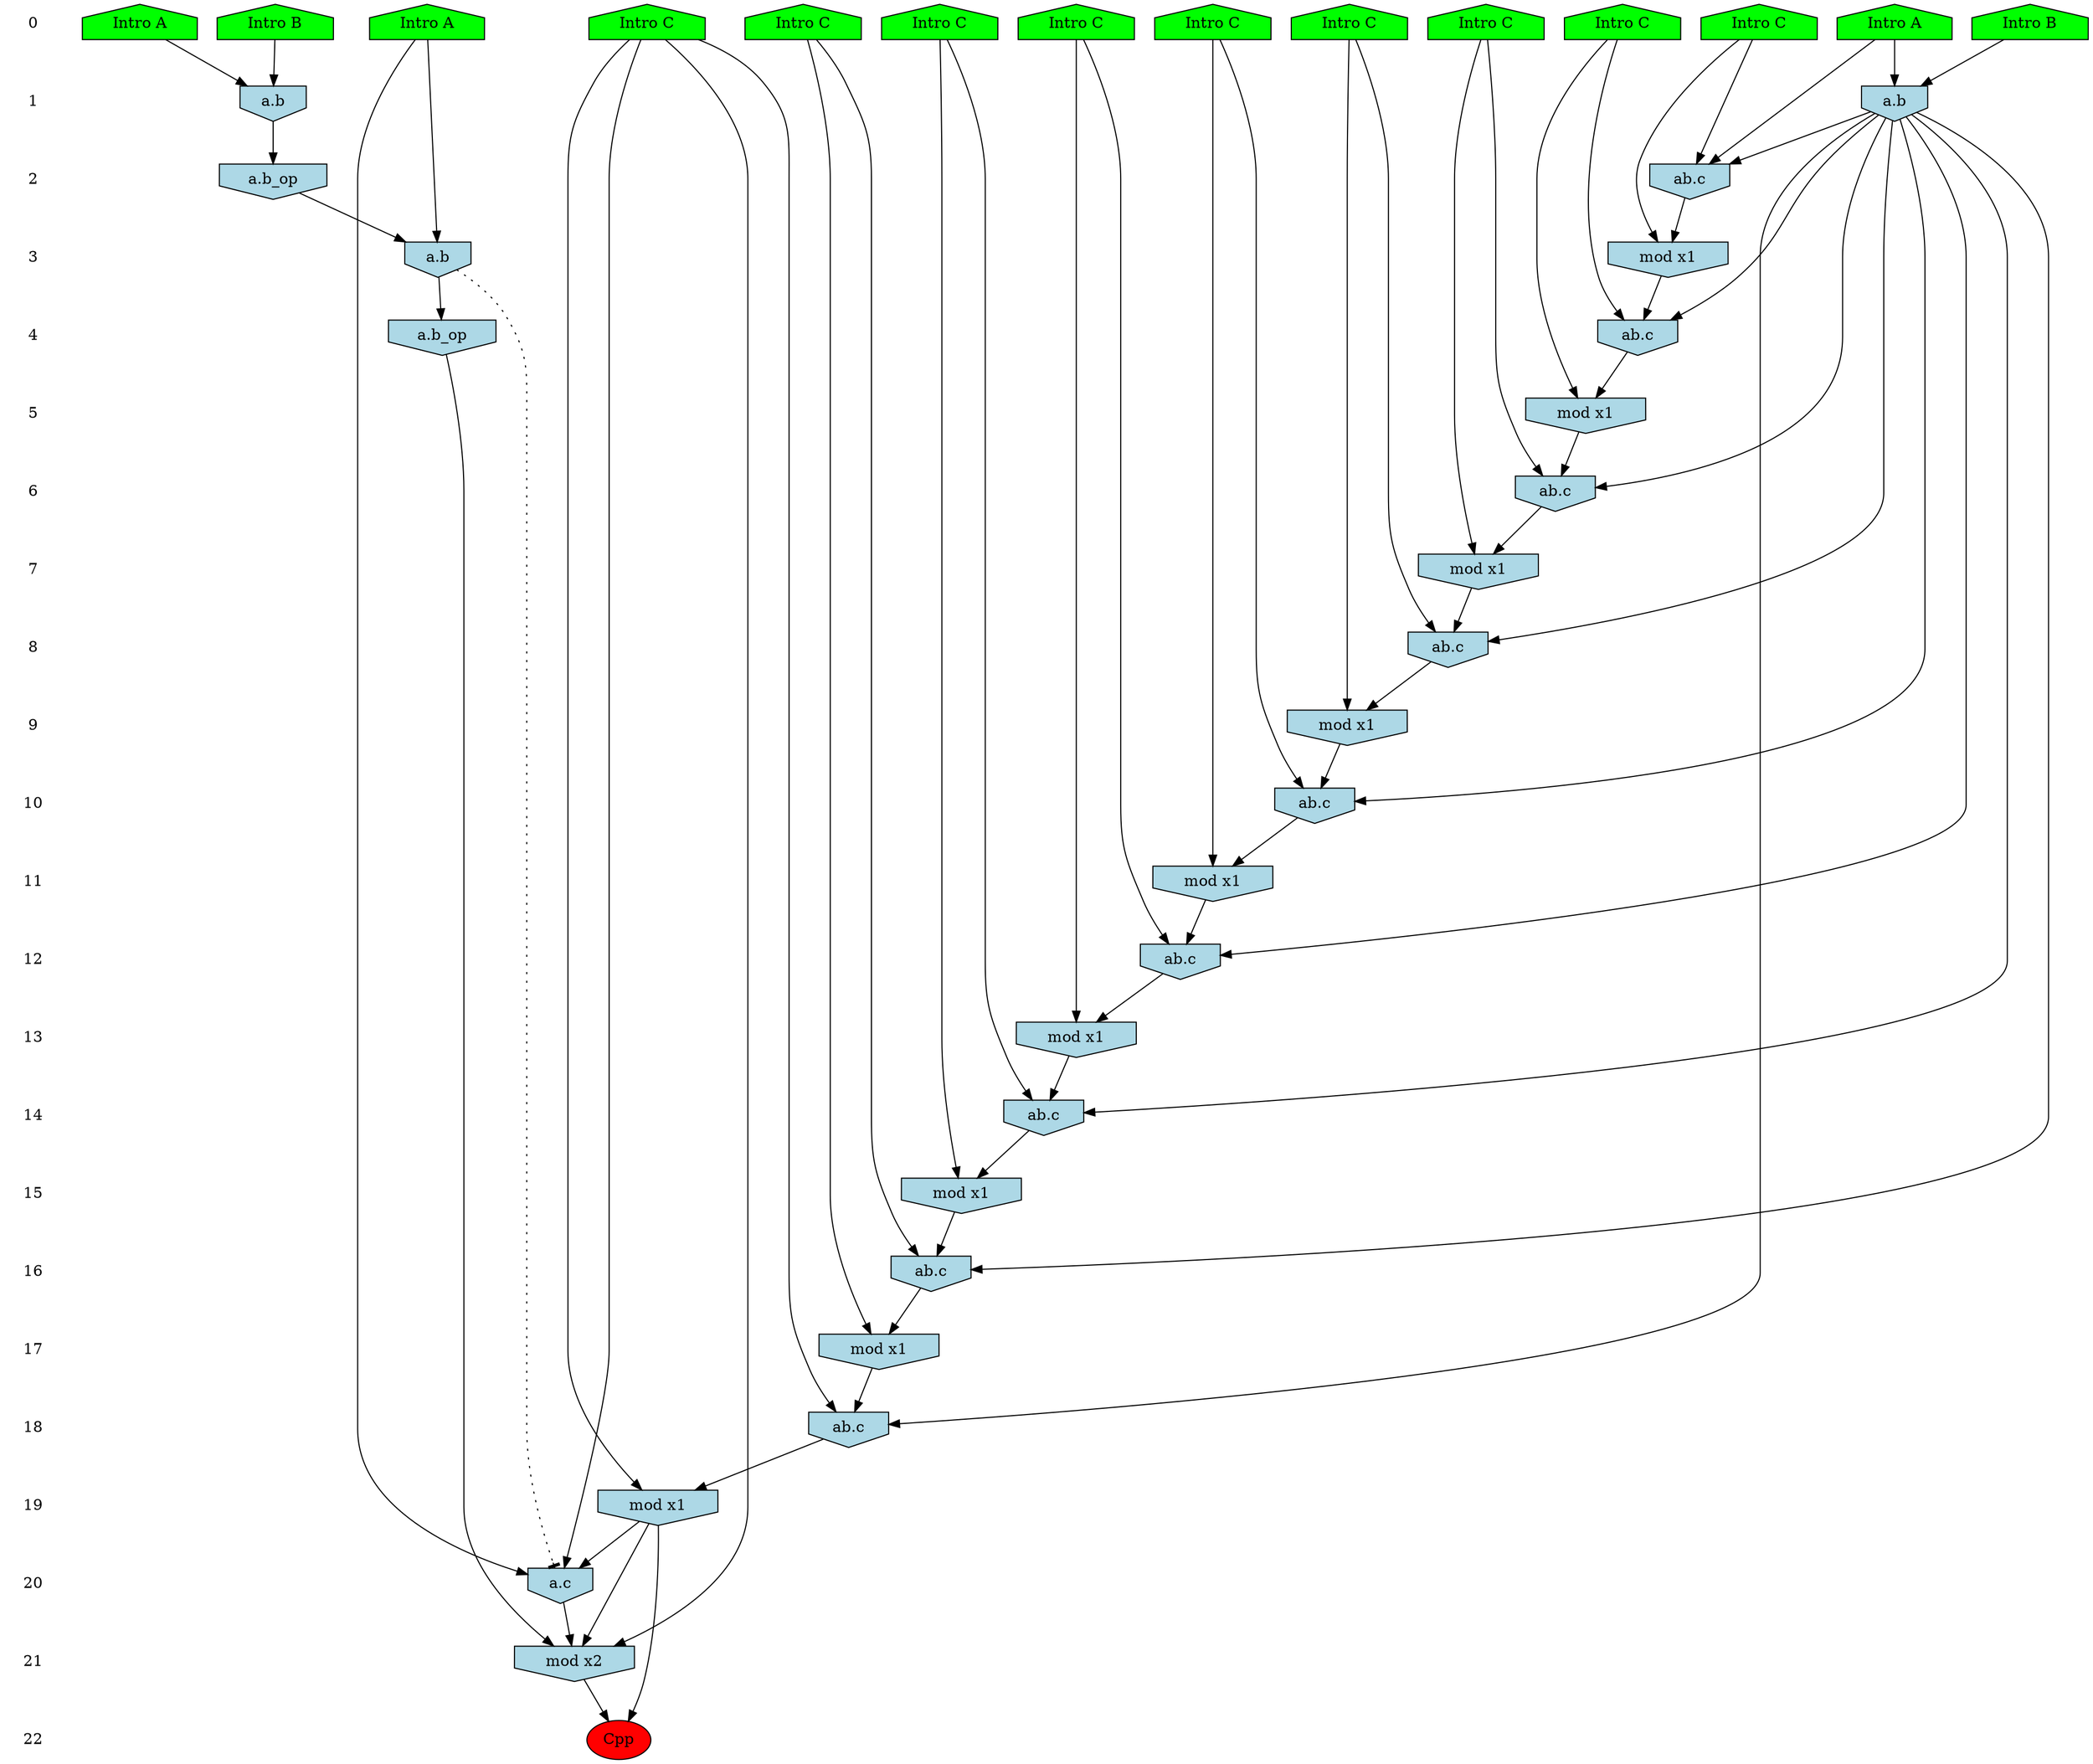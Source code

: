 /* Compression of 1 causal flows obtained in average at 1.849984E+01 t.u */
/* Compressed causal flows were: [3322] */
digraph G{
 ranksep=.5 ; 
{ rank = same ; "0" [shape=plaintext] ; node_1 [label ="Intro A", shape=house, style=filled, fillcolor=green] ;
node_2 [label ="Intro B", shape=house, style=filled, fillcolor=green] ;
node_3 [label ="Intro A", shape=house, style=filled, fillcolor=green] ;
node_4 [label ="Intro B", shape=house, style=filled, fillcolor=green] ;
node_5 [label ="Intro A", shape=house, style=filled, fillcolor=green] ;
node_6 [label ="Intro C", shape=house, style=filled, fillcolor=green] ;
node_7 [label ="Intro C", shape=house, style=filled, fillcolor=green] ;
node_8 [label ="Intro C", shape=house, style=filled, fillcolor=green] ;
node_9 [label ="Intro C", shape=house, style=filled, fillcolor=green] ;
node_10 [label ="Intro C", shape=house, style=filled, fillcolor=green] ;
node_11 [label ="Intro C", shape=house, style=filled, fillcolor=green] ;
node_12 [label ="Intro C", shape=house, style=filled, fillcolor=green] ;
node_13 [label ="Intro C", shape=house, style=filled, fillcolor=green] ;
node_14 [label ="Intro C", shape=house, style=filled, fillcolor=green] ;
}
{ rank = same ; "1" [shape=plaintext] ; node_15 [label="a.b", shape=invhouse, style=filled, fillcolor = lightblue] ;
node_19 [label="a.b", shape=invhouse, style=filled, fillcolor = lightblue] ;
}
{ rank = same ; "2" [shape=plaintext] ; node_16 [label="ab.c", shape=invhouse, style=filled, fillcolor = lightblue] ;
node_23 [label="a.b_op", shape=invhouse, style=filled, fillcolor = lightblue] ;
}
{ rank = same ; "3" [shape=plaintext] ; node_17 [label="mod x1", shape=invhouse, style=filled, fillcolor = lightblue] ;
node_37 [label="a.b", shape=invhouse, style=filled, fillcolor = lightblue] ;
}
{ rank = same ; "4" [shape=plaintext] ; node_18 [label="ab.c", shape=invhouse, style=filled, fillcolor = lightblue] ;
node_38 [label="a.b_op", shape=invhouse, style=filled, fillcolor = lightblue] ;
}
{ rank = same ; "5" [shape=plaintext] ; node_20 [label="mod x1", shape=invhouse, style=filled, fillcolor = lightblue] ;
}
{ rank = same ; "6" [shape=plaintext] ; node_21 [label="ab.c", shape=invhouse, style=filled, fillcolor = lightblue] ;
}
{ rank = same ; "7" [shape=plaintext] ; node_22 [label="mod x1", shape=invhouse, style=filled, fillcolor = lightblue] ;
}
{ rank = same ; "8" [shape=plaintext] ; node_24 [label="ab.c", shape=invhouse, style=filled, fillcolor = lightblue] ;
}
{ rank = same ; "9" [shape=plaintext] ; node_25 [label="mod x1", shape=invhouse, style=filled, fillcolor = lightblue] ;
}
{ rank = same ; "10" [shape=plaintext] ; node_26 [label="ab.c", shape=invhouse, style=filled, fillcolor = lightblue] ;
}
{ rank = same ; "11" [shape=plaintext] ; node_27 [label="mod x1", shape=invhouse, style=filled, fillcolor = lightblue] ;
}
{ rank = same ; "12" [shape=plaintext] ; node_28 [label="ab.c", shape=invhouse, style=filled, fillcolor = lightblue] ;
}
{ rank = same ; "13" [shape=plaintext] ; node_29 [label="mod x1", shape=invhouse, style=filled, fillcolor = lightblue] ;
}
{ rank = same ; "14" [shape=plaintext] ; node_30 [label="ab.c", shape=invhouse, style=filled, fillcolor = lightblue] ;
}
{ rank = same ; "15" [shape=plaintext] ; node_31 [label="mod x1", shape=invhouse, style=filled, fillcolor = lightblue] ;
}
{ rank = same ; "16" [shape=plaintext] ; node_32 [label="ab.c", shape=invhouse, style=filled, fillcolor = lightblue] ;
}
{ rank = same ; "17" [shape=plaintext] ; node_33 [label="mod x1", shape=invhouse, style=filled, fillcolor = lightblue] ;
}
{ rank = same ; "18" [shape=plaintext] ; node_34 [label="ab.c", shape=invhouse, style=filled, fillcolor = lightblue] ;
}
{ rank = same ; "19" [shape=plaintext] ; node_35 [label="mod x1", shape=invhouse, style=filled, fillcolor = lightblue] ;
}
{ rank = same ; "20" [shape=plaintext] ; node_36 [label="a.c", shape=invhouse, style=filled, fillcolor = lightblue] ;
}
{ rank = same ; "21" [shape=plaintext] ; node_39 [label="mod x2", shape=invhouse, style=filled, fillcolor = lightblue] ;
}
{ rank = same ; "22" [shape=plaintext] ; node_40 [label ="Cpp", style=filled, fillcolor=red] ;
}
"0" -> "1" [style="invis"]; 
"1" -> "2" [style="invis"]; 
"2" -> "3" [style="invis"]; 
"3" -> "4" [style="invis"]; 
"4" -> "5" [style="invis"]; 
"5" -> "6" [style="invis"]; 
"6" -> "7" [style="invis"]; 
"7" -> "8" [style="invis"]; 
"8" -> "9" [style="invis"]; 
"9" -> "10" [style="invis"]; 
"10" -> "11" [style="invis"]; 
"11" -> "12" [style="invis"]; 
"12" -> "13" [style="invis"]; 
"13" -> "14" [style="invis"]; 
"14" -> "15" [style="invis"]; 
"15" -> "16" [style="invis"]; 
"16" -> "17" [style="invis"]; 
"17" -> "18" [style="invis"]; 
"18" -> "19" [style="invis"]; 
"19" -> "20" [style="invis"]; 
"20" -> "21" [style="invis"]; 
"21" -> "22" [style="invis"]; 
node_3 -> node_15
node_4 -> node_15
node_3 -> node_16
node_14 -> node_16
node_15 -> node_16
node_14 -> node_17
node_16 -> node_17
node_11 -> node_18
node_15 -> node_18
node_17 -> node_18
node_1 -> node_19
node_2 -> node_19
node_11 -> node_20
node_18 -> node_20
node_6 -> node_21
node_15 -> node_21
node_20 -> node_21
node_6 -> node_22
node_21 -> node_22
node_19 -> node_23
node_13 -> node_24
node_15 -> node_24
node_22 -> node_24
node_13 -> node_25
node_24 -> node_25
node_9 -> node_26
node_15 -> node_26
node_25 -> node_26
node_9 -> node_27
node_26 -> node_27
node_8 -> node_28
node_15 -> node_28
node_27 -> node_28
node_8 -> node_29
node_28 -> node_29
node_10 -> node_30
node_15 -> node_30
node_29 -> node_30
node_10 -> node_31
node_30 -> node_31
node_12 -> node_32
node_15 -> node_32
node_31 -> node_32
node_12 -> node_33
node_32 -> node_33
node_7 -> node_34
node_15 -> node_34
node_33 -> node_34
node_7 -> node_35
node_34 -> node_35
node_5 -> node_36
node_7 -> node_36
node_35 -> node_36
node_5 -> node_37
node_23 -> node_37
node_37 -> node_38
node_7 -> node_39
node_35 -> node_39
node_36 -> node_39
node_38 -> node_39
node_35 -> node_40
node_39 -> node_40
node_37 -> node_36 [style=dotted, arrowhead = tee] 
}
/*
 Dot generation time: 0.000000
*/